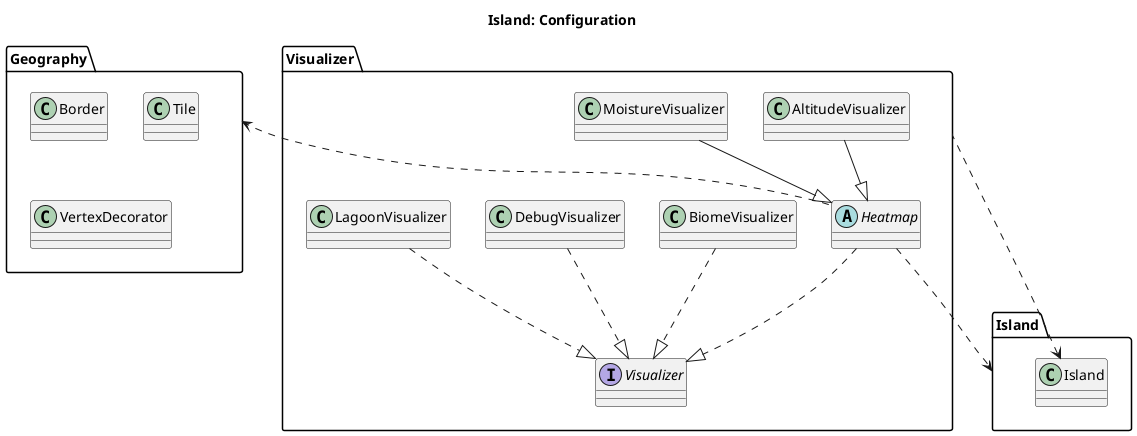 @startuml

title Island: Configuration

package Visualizer {

  interface Visualizer
  abstract class Heatmap
  class AltitudeVisualizer
  class BiomeVisualizer
  class DebugVisualizer
  class LagoonVisualizer
  class MoistureVisualizer

}

package Island {

  class Island

}

package Geography {

  class Border
  class Tile
  class VertexDecorator

}

AltitudeVisualizer --|> Visualizer.Heatmap

BiomeVisualizer ..|> Visualizer.Visualizer

DebugVisualizer ..|> Visualizer.Visualizer

Heatmap ..|> Visualizer.Visualizer
Heatmap .down.> Island
Heatmap .up.> Geography

LagoonVisualizer ..|> Visualizer.Visualizer

MoistureVisualizer --|> Visualizer.Heatmap

Visualizer .up.> Island.Island

@enduml